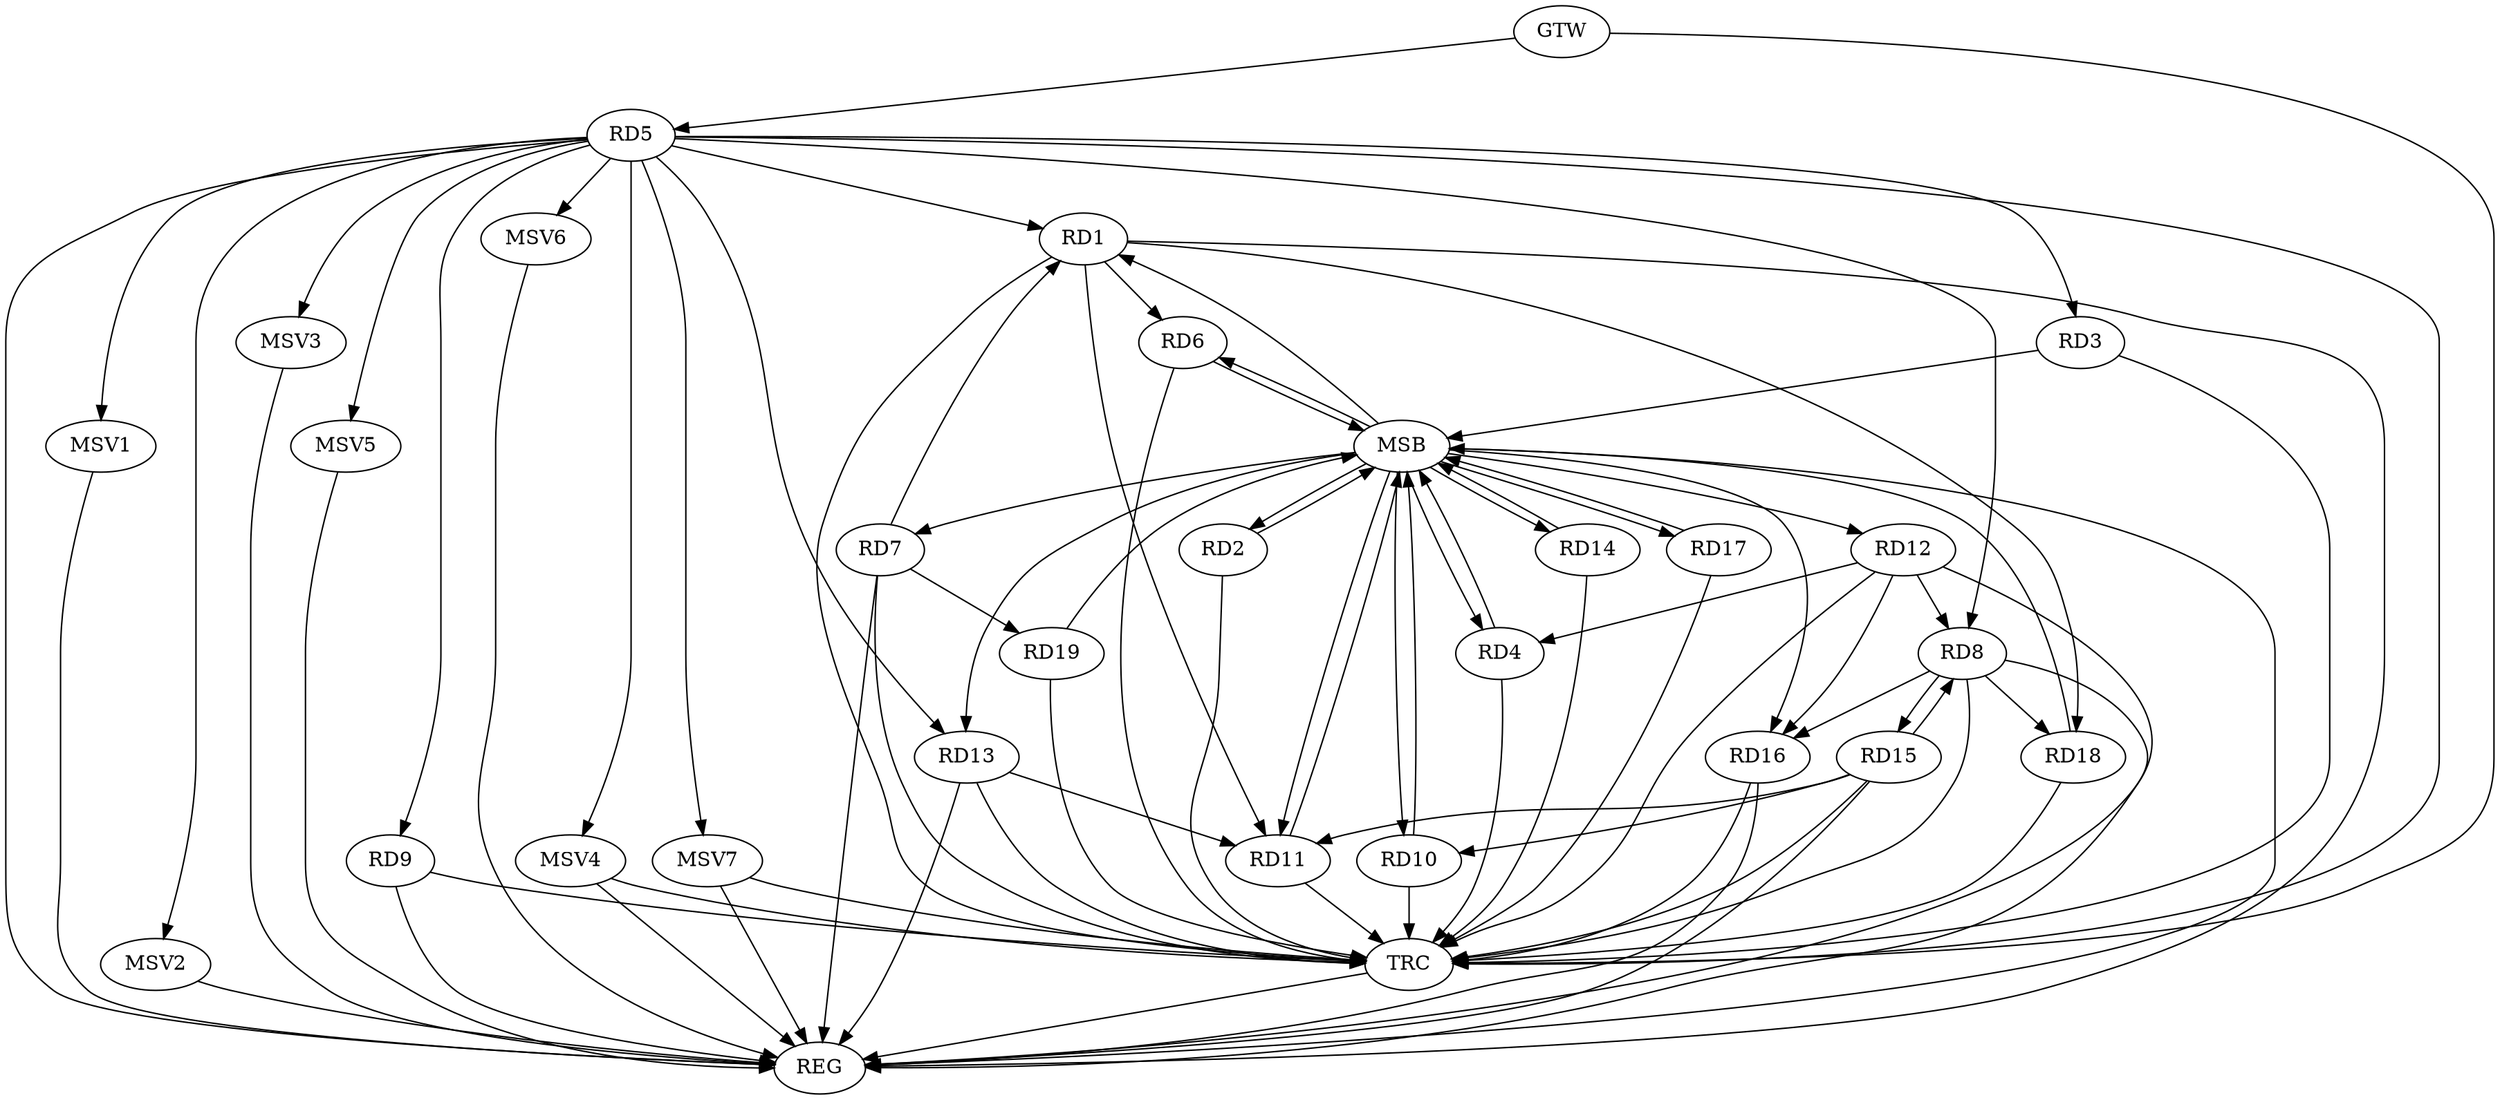strict digraph G {
  RD1 [ label="RD1" ];
  RD2 [ label="RD2" ];
  RD3 [ label="RD3" ];
  RD4 [ label="RD4" ];
  RD5 [ label="RD5" ];
  RD6 [ label="RD6" ];
  RD7 [ label="RD7" ];
  RD8 [ label="RD8" ];
  RD9 [ label="RD9" ];
  RD10 [ label="RD10" ];
  RD11 [ label="RD11" ];
  RD12 [ label="RD12" ];
  RD13 [ label="RD13" ];
  RD14 [ label="RD14" ];
  RD15 [ label="RD15" ];
  RD16 [ label="RD16" ];
  RD17 [ label="RD17" ];
  RD18 [ label="RD18" ];
  RD19 [ label="RD19" ];
  GTW [ label="GTW" ];
  REG [ label="REG" ];
  MSB [ label="MSB" ];
  TRC [ label="TRC" ];
  MSV1 [ label="MSV1" ];
  MSV2 [ label="MSV2" ];
  MSV3 [ label="MSV3" ];
  MSV4 [ label="MSV4" ];
  MSV5 [ label="MSV5" ];
  MSV6 [ label="MSV6" ];
  MSV7 [ label="MSV7" ];
  RD5 -> RD1;
  RD1 -> RD6;
  RD7 -> RD1;
  RD1 -> RD11;
  RD1 -> RD18;
  RD5 -> RD3;
  RD12 -> RD4;
  RD5 -> RD8;
  RD5 -> RD9;
  RD5 -> RD13;
  RD7 -> RD19;
  RD12 -> RD8;
  RD8 -> RD15;
  RD15 -> RD8;
  RD8 -> RD16;
  RD8 -> RD18;
  RD15 -> RD10;
  RD13 -> RD11;
  RD15 -> RD11;
  RD12 -> RD16;
  GTW -> RD5;
  RD1 -> REG;
  RD5 -> REG;
  RD7 -> REG;
  RD8 -> REG;
  RD9 -> REG;
  RD12 -> REG;
  RD13 -> REG;
  RD15 -> REG;
  RD16 -> REG;
  RD2 -> MSB;
  MSB -> REG;
  RD3 -> MSB;
  MSB -> RD4;
  MSB -> RD13;
  MSB -> RD14;
  RD4 -> MSB;
  MSB -> RD6;
  MSB -> RD7;
  RD6 -> MSB;
  MSB -> RD2;
  RD10 -> MSB;
  MSB -> RD11;
  MSB -> RD17;
  RD11 -> MSB;
  MSB -> RD12;
  RD14 -> MSB;
  MSB -> RD10;
  RD17 -> MSB;
  RD18 -> MSB;
  MSB -> RD1;
  MSB -> RD16;
  RD19 -> MSB;
  RD1 -> TRC;
  RD2 -> TRC;
  RD3 -> TRC;
  RD4 -> TRC;
  RD5 -> TRC;
  RD6 -> TRC;
  RD7 -> TRC;
  RD8 -> TRC;
  RD9 -> TRC;
  RD10 -> TRC;
  RD11 -> TRC;
  RD12 -> TRC;
  RD13 -> TRC;
  RD14 -> TRC;
  RD15 -> TRC;
  RD16 -> TRC;
  RD17 -> TRC;
  RD18 -> TRC;
  RD19 -> TRC;
  GTW -> TRC;
  TRC -> REG;
  RD5 -> MSV1;
  RD5 -> MSV2;
  MSV1 -> REG;
  MSV2 -> REG;
  RD5 -> MSV3;
  MSV3 -> REG;
  RD5 -> MSV4;
  MSV4 -> REG;
  MSV4 -> TRC;
  RD5 -> MSV5;
  MSV5 -> REG;
  RD5 -> MSV6;
  MSV6 -> REG;
  RD5 -> MSV7;
  MSV7 -> REG;
  MSV7 -> TRC;
}
